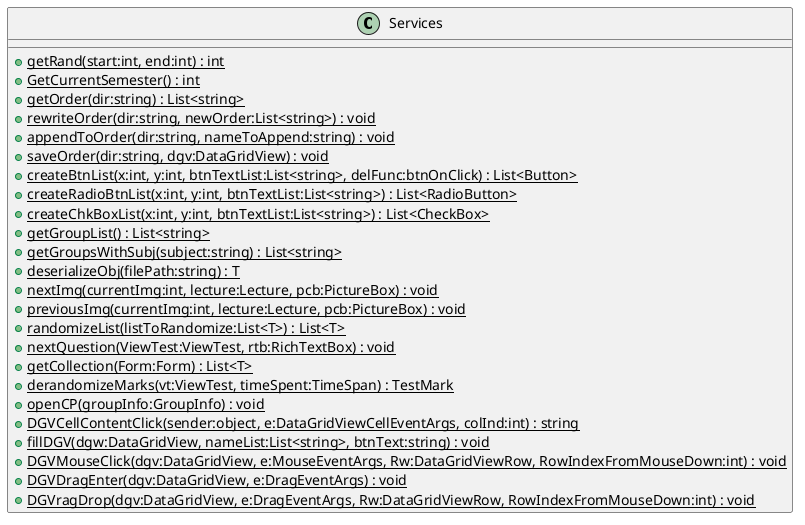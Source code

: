 @startuml
class Services {
    + {static} getRand(start:int, end:int) : int
    + {static} GetCurrentSemester() : int
    + {static} getOrder(dir:string) : List<string>
    + {static} rewriteOrder(dir:string, newOrder:List<string>) : void
    + {static} appendToOrder(dir:string, nameToAppend:string) : void
    + {static} saveOrder(dir:string, dgv:DataGridView) : void
    + {static} createBtnList(x:int, y:int, btnTextList:List<string>, delFunc:btnOnClick) : List<Button>
    + {static} createRadioBtnList(x:int, y:int, btnTextList:List<string>) : List<RadioButton>
    + {static} createChkBoxList(x:int, y:int, btnTextList:List<string>) : List<CheckBox>
    + {static} getGroupList() : List<string>
    + {static} getGroupsWithSubj(subject:string) : List<string>
    + {static} deserializeObj(filePath:string) : T
    + {static} nextImg(currentImg:int, lecture:Lecture, pcb:PictureBox) : void
    + {static} previousImg(currentImg:int, lecture:Lecture, pcb:PictureBox) : void
    + {static} randomizeList(listToRandomize:List<T>) : List<T>
    + {static} nextQuestion(ViewTest:ViewTest, rtb:RichTextBox) : void
    + {static} getCollection(Form:Form) : List<T>
    + {static} derandomizeMarks(vt:ViewTest, timeSpent:TimeSpan) : TestMark
    + {static} openCP(groupInfo:GroupInfo) : void
    + {static} DGVCellContentClick(sender:object, e:DataGridViewCellEventArgs, colInd:int) : string
    + {static} fillDGV(dgw:DataGridView, nameList:List<string>, btnText:string) : void
    + {static} DGVMouseClick(dgv:DataGridView, e:MouseEventArgs, Rw:DataGridViewRow, RowIndexFromMouseDown:int) : void
    + {static} DGVDragEnter(dgv:DataGridView, e:DragEventArgs) : void
    + {static} DGVragDrop(dgv:DataGridView, e:DragEventArgs, Rw:DataGridViewRow, RowIndexFromMouseDown:int) : void
}
@enduml
